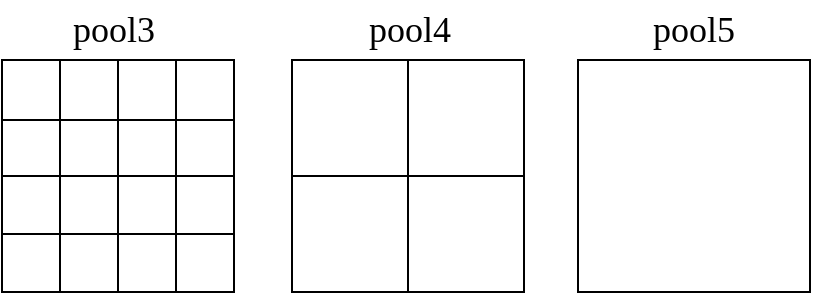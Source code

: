 <mxfile version="21.3.4" type="github">
  <diagram name="第 1 页" id="V1Kh60zSEFwvZyxF-5lB">
    <mxGraphModel dx="1236" dy="541" grid="1" gridSize="10" guides="1" tooltips="1" connect="1" arrows="1" fold="1" page="1" pageScale="1" pageWidth="827" pageHeight="1169" math="0" shadow="0">
      <root>
        <mxCell id="0" />
        <mxCell id="1" parent="0" />
        <mxCell id="ZuISl8PnM1OHtYvL-MK_-49" value="" style="shape=table;startSize=0;container=1;collapsible=0;childLayout=tableLayout;" vertex="1" parent="1">
          <mxGeometry x="54" y="239" width="116" height="116" as="geometry" />
        </mxCell>
        <mxCell id="ZuISl8PnM1OHtYvL-MK_-50" value="" style="shape=tableRow;horizontal=0;startSize=0;swimlaneHead=0;swimlaneBody=0;strokeColor=inherit;top=0;left=0;bottom=0;right=0;collapsible=0;dropTarget=0;fillColor=none;points=[[0,0.5],[1,0.5]];portConstraint=eastwest;" vertex="1" parent="ZuISl8PnM1OHtYvL-MK_-49">
          <mxGeometry width="116" height="30" as="geometry" />
        </mxCell>
        <mxCell id="ZuISl8PnM1OHtYvL-MK_-51" value="" style="shape=partialRectangle;html=1;whiteSpace=wrap;connectable=0;strokeColor=inherit;overflow=hidden;fillColor=none;top=0;left=0;bottom=0;right=0;pointerEvents=1;" vertex="1" parent="ZuISl8PnM1OHtYvL-MK_-50">
          <mxGeometry width="29" height="30" as="geometry">
            <mxRectangle width="29" height="30" as="alternateBounds" />
          </mxGeometry>
        </mxCell>
        <mxCell id="ZuISl8PnM1OHtYvL-MK_-52" value="" style="shape=partialRectangle;html=1;whiteSpace=wrap;connectable=0;strokeColor=inherit;overflow=hidden;fillColor=none;top=0;left=0;bottom=0;right=0;pointerEvents=1;" vertex="1" parent="ZuISl8PnM1OHtYvL-MK_-50">
          <mxGeometry x="29" width="29" height="30" as="geometry">
            <mxRectangle width="29" height="30" as="alternateBounds" />
          </mxGeometry>
        </mxCell>
        <mxCell id="ZuISl8PnM1OHtYvL-MK_-53" value="" style="shape=partialRectangle;html=1;whiteSpace=wrap;connectable=0;strokeColor=inherit;overflow=hidden;fillColor=none;top=0;left=0;bottom=0;right=0;pointerEvents=1;" vertex="1" parent="ZuISl8PnM1OHtYvL-MK_-50">
          <mxGeometry x="58" width="29" height="30" as="geometry">
            <mxRectangle width="29" height="30" as="alternateBounds" />
          </mxGeometry>
        </mxCell>
        <mxCell id="ZuISl8PnM1OHtYvL-MK_-54" value="" style="shape=partialRectangle;html=1;whiteSpace=wrap;connectable=0;strokeColor=inherit;overflow=hidden;fillColor=none;top=0;left=0;bottom=0;right=0;pointerEvents=1;" vertex="1" parent="ZuISl8PnM1OHtYvL-MK_-50">
          <mxGeometry x="87" width="29" height="30" as="geometry">
            <mxRectangle width="29" height="30" as="alternateBounds" />
          </mxGeometry>
        </mxCell>
        <mxCell id="ZuISl8PnM1OHtYvL-MK_-55" value="" style="shape=tableRow;horizontal=0;startSize=0;swimlaneHead=0;swimlaneBody=0;strokeColor=inherit;top=0;left=0;bottom=0;right=0;collapsible=0;dropTarget=0;fillColor=none;points=[[0,0.5],[1,0.5]];portConstraint=eastwest;" vertex="1" parent="ZuISl8PnM1OHtYvL-MK_-49">
          <mxGeometry y="30" width="116" height="28" as="geometry" />
        </mxCell>
        <mxCell id="ZuISl8PnM1OHtYvL-MK_-56" value="" style="shape=partialRectangle;html=1;whiteSpace=wrap;connectable=0;strokeColor=inherit;overflow=hidden;fillColor=none;top=0;left=0;bottom=0;right=0;pointerEvents=1;" vertex="1" parent="ZuISl8PnM1OHtYvL-MK_-55">
          <mxGeometry width="29" height="28" as="geometry">
            <mxRectangle width="29" height="28" as="alternateBounds" />
          </mxGeometry>
        </mxCell>
        <mxCell id="ZuISl8PnM1OHtYvL-MK_-57" value="" style="shape=partialRectangle;html=1;whiteSpace=wrap;connectable=0;strokeColor=inherit;overflow=hidden;fillColor=none;top=0;left=0;bottom=0;right=0;pointerEvents=1;" vertex="1" parent="ZuISl8PnM1OHtYvL-MK_-55">
          <mxGeometry x="29" width="29" height="28" as="geometry">
            <mxRectangle width="29" height="28" as="alternateBounds" />
          </mxGeometry>
        </mxCell>
        <mxCell id="ZuISl8PnM1OHtYvL-MK_-58" value="" style="shape=partialRectangle;html=1;whiteSpace=wrap;connectable=0;strokeColor=inherit;overflow=hidden;fillColor=none;top=0;left=0;bottom=0;right=0;pointerEvents=1;" vertex="1" parent="ZuISl8PnM1OHtYvL-MK_-55">
          <mxGeometry x="58" width="29" height="28" as="geometry">
            <mxRectangle width="29" height="28" as="alternateBounds" />
          </mxGeometry>
        </mxCell>
        <mxCell id="ZuISl8PnM1OHtYvL-MK_-59" value="" style="shape=partialRectangle;html=1;whiteSpace=wrap;connectable=0;strokeColor=inherit;overflow=hidden;fillColor=none;top=0;left=0;bottom=0;right=0;pointerEvents=1;" vertex="1" parent="ZuISl8PnM1OHtYvL-MK_-55">
          <mxGeometry x="87" width="29" height="28" as="geometry">
            <mxRectangle width="29" height="28" as="alternateBounds" />
          </mxGeometry>
        </mxCell>
        <mxCell id="ZuISl8PnM1OHtYvL-MK_-60" value="" style="shape=tableRow;horizontal=0;startSize=0;swimlaneHead=0;swimlaneBody=0;strokeColor=inherit;top=0;left=0;bottom=0;right=0;collapsible=0;dropTarget=0;fillColor=none;points=[[0,0.5],[1,0.5]];portConstraint=eastwest;" vertex="1" parent="ZuISl8PnM1OHtYvL-MK_-49">
          <mxGeometry y="58" width="116" height="29" as="geometry" />
        </mxCell>
        <mxCell id="ZuISl8PnM1OHtYvL-MK_-61" value="" style="shape=partialRectangle;html=1;whiteSpace=wrap;connectable=0;strokeColor=inherit;overflow=hidden;fillColor=none;top=0;left=0;bottom=0;right=0;pointerEvents=1;" vertex="1" parent="ZuISl8PnM1OHtYvL-MK_-60">
          <mxGeometry width="29" height="29" as="geometry">
            <mxRectangle width="29" height="29" as="alternateBounds" />
          </mxGeometry>
        </mxCell>
        <mxCell id="ZuISl8PnM1OHtYvL-MK_-62" value="" style="shape=partialRectangle;html=1;whiteSpace=wrap;connectable=0;strokeColor=inherit;overflow=hidden;fillColor=none;top=0;left=0;bottom=0;right=0;pointerEvents=1;" vertex="1" parent="ZuISl8PnM1OHtYvL-MK_-60">
          <mxGeometry x="29" width="29" height="29" as="geometry">
            <mxRectangle width="29" height="29" as="alternateBounds" />
          </mxGeometry>
        </mxCell>
        <mxCell id="ZuISl8PnM1OHtYvL-MK_-63" value="" style="shape=partialRectangle;html=1;whiteSpace=wrap;connectable=0;strokeColor=inherit;overflow=hidden;fillColor=none;top=0;left=0;bottom=0;right=0;pointerEvents=1;" vertex="1" parent="ZuISl8PnM1OHtYvL-MK_-60">
          <mxGeometry x="58" width="29" height="29" as="geometry">
            <mxRectangle width="29" height="29" as="alternateBounds" />
          </mxGeometry>
        </mxCell>
        <mxCell id="ZuISl8PnM1OHtYvL-MK_-64" value="" style="shape=partialRectangle;html=1;whiteSpace=wrap;connectable=0;strokeColor=inherit;overflow=hidden;fillColor=none;top=0;left=0;bottom=0;right=0;pointerEvents=1;" vertex="1" parent="ZuISl8PnM1OHtYvL-MK_-60">
          <mxGeometry x="87" width="29" height="29" as="geometry">
            <mxRectangle width="29" height="29" as="alternateBounds" />
          </mxGeometry>
        </mxCell>
        <mxCell id="ZuISl8PnM1OHtYvL-MK_-65" value="" style="shape=tableRow;horizontal=0;startSize=0;swimlaneHead=0;swimlaneBody=0;strokeColor=inherit;top=0;left=0;bottom=0;right=0;collapsible=0;dropTarget=0;fillColor=none;points=[[0,0.5],[1,0.5]];portConstraint=eastwest;" vertex="1" parent="ZuISl8PnM1OHtYvL-MK_-49">
          <mxGeometry y="87" width="116" height="29" as="geometry" />
        </mxCell>
        <mxCell id="ZuISl8PnM1OHtYvL-MK_-66" value="" style="shape=partialRectangle;html=1;whiteSpace=wrap;connectable=0;strokeColor=inherit;overflow=hidden;fillColor=none;top=0;left=0;bottom=0;right=0;pointerEvents=1;" vertex="1" parent="ZuISl8PnM1OHtYvL-MK_-65">
          <mxGeometry width="29" height="29" as="geometry">
            <mxRectangle width="29" height="29" as="alternateBounds" />
          </mxGeometry>
        </mxCell>
        <mxCell id="ZuISl8PnM1OHtYvL-MK_-67" value="" style="shape=partialRectangle;html=1;whiteSpace=wrap;connectable=0;strokeColor=inherit;overflow=hidden;fillColor=none;top=0;left=0;bottom=0;right=0;pointerEvents=1;" vertex="1" parent="ZuISl8PnM1OHtYvL-MK_-65">
          <mxGeometry x="29" width="29" height="29" as="geometry">
            <mxRectangle width="29" height="29" as="alternateBounds" />
          </mxGeometry>
        </mxCell>
        <mxCell id="ZuISl8PnM1OHtYvL-MK_-68" value="" style="shape=partialRectangle;html=1;whiteSpace=wrap;connectable=0;strokeColor=inherit;overflow=hidden;fillColor=none;top=0;left=0;bottom=0;right=0;pointerEvents=1;" vertex="1" parent="ZuISl8PnM1OHtYvL-MK_-65">
          <mxGeometry x="58" width="29" height="29" as="geometry">
            <mxRectangle width="29" height="29" as="alternateBounds" />
          </mxGeometry>
        </mxCell>
        <mxCell id="ZuISl8PnM1OHtYvL-MK_-69" value="" style="shape=partialRectangle;html=1;whiteSpace=wrap;connectable=0;strokeColor=inherit;overflow=hidden;fillColor=none;top=0;left=0;bottom=0;right=0;pointerEvents=1;" vertex="1" parent="ZuISl8PnM1OHtYvL-MK_-65">
          <mxGeometry x="87" width="29" height="29" as="geometry">
            <mxRectangle width="29" height="29" as="alternateBounds" />
          </mxGeometry>
        </mxCell>
        <mxCell id="ZuISl8PnM1OHtYvL-MK_-70" value="&lt;font style=&quot;font-size: 18px;&quot; face=&quot;Times New Roman&quot;&gt;pool3&lt;/font&gt;" style="text;strokeColor=none;align=center;fillColor=none;html=1;verticalAlign=middle;whiteSpace=wrap;rounded=0;" vertex="1" parent="1">
          <mxGeometry x="80" y="209" width="60" height="30" as="geometry" />
        </mxCell>
        <mxCell id="ZuISl8PnM1OHtYvL-MK_-71" value="" style="shape=table;startSize=0;container=1;collapsible=0;childLayout=tableLayout;" vertex="1" parent="1">
          <mxGeometry x="199" y="239" width="116" height="116" as="geometry" />
        </mxCell>
        <mxCell id="ZuISl8PnM1OHtYvL-MK_-72" value="" style="shape=tableRow;horizontal=0;startSize=0;swimlaneHead=0;swimlaneBody=0;strokeColor=inherit;top=0;left=0;bottom=0;right=0;collapsible=0;dropTarget=0;fillColor=none;points=[[0,0.5],[1,0.5]];portConstraint=eastwest;" vertex="1" parent="ZuISl8PnM1OHtYvL-MK_-71">
          <mxGeometry width="116" height="58" as="geometry" />
        </mxCell>
        <mxCell id="ZuISl8PnM1OHtYvL-MK_-73" value="" style="shape=partialRectangle;html=1;whiteSpace=wrap;connectable=0;strokeColor=inherit;overflow=hidden;fillColor=none;top=0;left=0;bottom=0;right=0;pointerEvents=1;" vertex="1" parent="ZuISl8PnM1OHtYvL-MK_-72">
          <mxGeometry width="58" height="58" as="geometry">
            <mxRectangle width="58" height="58" as="alternateBounds" />
          </mxGeometry>
        </mxCell>
        <mxCell id="ZuISl8PnM1OHtYvL-MK_-74" value="" style="shape=partialRectangle;html=1;whiteSpace=wrap;connectable=0;strokeColor=inherit;overflow=hidden;fillColor=none;top=0;left=0;bottom=0;right=0;pointerEvents=1;" vertex="1" parent="ZuISl8PnM1OHtYvL-MK_-72">
          <mxGeometry x="58" width="58" height="58" as="geometry">
            <mxRectangle width="58" height="58" as="alternateBounds" />
          </mxGeometry>
        </mxCell>
        <mxCell id="ZuISl8PnM1OHtYvL-MK_-75" value="" style="shape=tableRow;horizontal=0;startSize=0;swimlaneHead=0;swimlaneBody=0;strokeColor=inherit;top=0;left=0;bottom=0;right=0;collapsible=0;dropTarget=0;fillColor=none;points=[[0,0.5],[1,0.5]];portConstraint=eastwest;" vertex="1" parent="ZuISl8PnM1OHtYvL-MK_-71">
          <mxGeometry y="58" width="116" height="58" as="geometry" />
        </mxCell>
        <mxCell id="ZuISl8PnM1OHtYvL-MK_-76" value="" style="shape=partialRectangle;html=1;whiteSpace=wrap;connectable=0;strokeColor=inherit;overflow=hidden;fillColor=none;top=0;left=0;bottom=0;right=0;pointerEvents=1;" vertex="1" parent="ZuISl8PnM1OHtYvL-MK_-75">
          <mxGeometry width="58" height="58" as="geometry">
            <mxRectangle width="58" height="58" as="alternateBounds" />
          </mxGeometry>
        </mxCell>
        <mxCell id="ZuISl8PnM1OHtYvL-MK_-77" value="" style="shape=partialRectangle;html=1;whiteSpace=wrap;connectable=0;strokeColor=inherit;overflow=hidden;fillColor=none;top=0;left=0;bottom=0;right=0;pointerEvents=1;" vertex="1" parent="ZuISl8PnM1OHtYvL-MK_-75">
          <mxGeometry x="58" width="58" height="58" as="geometry">
            <mxRectangle width="58" height="58" as="alternateBounds" />
          </mxGeometry>
        </mxCell>
        <mxCell id="ZuISl8PnM1OHtYvL-MK_-78" value="&lt;font style=&quot;font-size: 18px;&quot; face=&quot;Times New Roman&quot;&gt;pool4&lt;/font&gt;" style="text;strokeColor=none;align=center;fillColor=none;html=1;verticalAlign=middle;whiteSpace=wrap;rounded=0;" vertex="1" parent="1">
          <mxGeometry x="228" y="209" width="60" height="30" as="geometry" />
        </mxCell>
        <mxCell id="ZuISl8PnM1OHtYvL-MK_-79" value="" style="shape=table;startSize=0;container=1;collapsible=0;childLayout=tableLayout;" vertex="1" parent="1">
          <mxGeometry x="342" y="239" width="116" height="116" as="geometry" />
        </mxCell>
        <mxCell id="ZuISl8PnM1OHtYvL-MK_-80" value="" style="shape=tableRow;horizontal=0;startSize=0;swimlaneHead=0;swimlaneBody=0;strokeColor=inherit;top=0;left=0;bottom=0;right=0;collapsible=0;dropTarget=0;fillColor=none;points=[[0,0.5],[1,0.5]];portConstraint=eastwest;" vertex="1" parent="ZuISl8PnM1OHtYvL-MK_-79">
          <mxGeometry width="116" height="116" as="geometry" />
        </mxCell>
        <mxCell id="ZuISl8PnM1OHtYvL-MK_-81" value="" style="shape=partialRectangle;html=1;whiteSpace=wrap;connectable=0;strokeColor=inherit;overflow=hidden;fillColor=none;top=0;left=0;bottom=0;right=0;pointerEvents=1;" vertex="1" parent="ZuISl8PnM1OHtYvL-MK_-80">
          <mxGeometry width="116" height="116" as="geometry">
            <mxRectangle width="116" height="116" as="alternateBounds" />
          </mxGeometry>
        </mxCell>
        <mxCell id="ZuISl8PnM1OHtYvL-MK_-82" value="&lt;font style=&quot;font-size: 18px;&quot; face=&quot;Times New Roman&quot;&gt;pool5&lt;/font&gt;" style="text;strokeColor=none;align=center;fillColor=none;html=1;verticalAlign=middle;whiteSpace=wrap;rounded=0;" vertex="1" parent="1">
          <mxGeometry x="370" y="209" width="60" height="30" as="geometry" />
        </mxCell>
      </root>
    </mxGraphModel>
  </diagram>
</mxfile>
